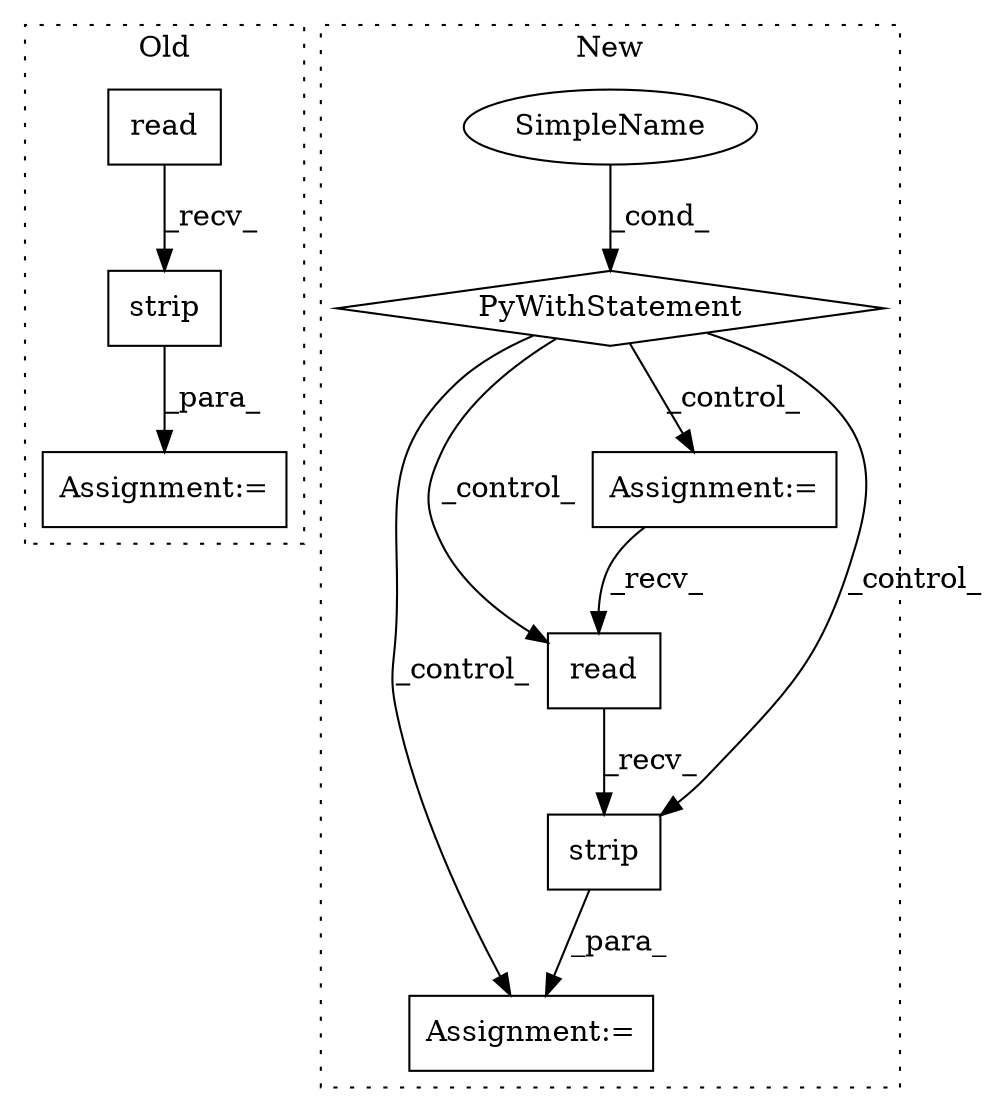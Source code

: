 digraph G {
subgraph cluster0 {
1 [label="strip" a="32" s="4478" l="7" shape="box"];
5 [label="Assignment:=" a="7" s="4451" l="1" shape="box"];
9 [label="read" a="32" s="4471" l="6" shape="box"];
label = "Old";
style="dotted";
}
subgraph cluster1 {
2 [label="PyWithStatement" a="104" s="4429,4461" l="10,2" shape="diamond"];
3 [label="Assignment:=" a="7" s="4501" l="1" shape="box"];
4 [label="SimpleName" a="42" s="" l="" shape="ellipse"];
6 [label="Assignment:=" a="7" s="4481" l="3" shape="box"];
7 [label="strip" a="32" s="4513" l="7" shape="box"];
8 [label="read" a="32" s="4506" l="6" shape="box"];
label = "New";
style="dotted";
}
1 -> 5 [label="_para_"];
2 -> 8 [label="_control_"];
2 -> 7 [label="_control_"];
2 -> 6 [label="_control_"];
2 -> 3 [label="_control_"];
4 -> 2 [label="_cond_"];
6 -> 8 [label="_recv_"];
7 -> 3 [label="_para_"];
8 -> 7 [label="_recv_"];
9 -> 1 [label="_recv_"];
}
